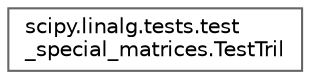 digraph "Graphical Class Hierarchy"
{
 // LATEX_PDF_SIZE
  bgcolor="transparent";
  edge [fontname=Helvetica,fontsize=10,labelfontname=Helvetica,labelfontsize=10];
  node [fontname=Helvetica,fontsize=10,shape=box,height=0.2,width=0.4];
  rankdir="LR";
  Node0 [id="Node000000",label="scipy.linalg.tests.test\l_special_matrices.TestTril",height=0.2,width=0.4,color="grey40", fillcolor="white", style="filled",URL="$d7/d4d/classscipy_1_1linalg_1_1tests_1_1test__special__matrices_1_1TestTril.html",tooltip=" "];
}
